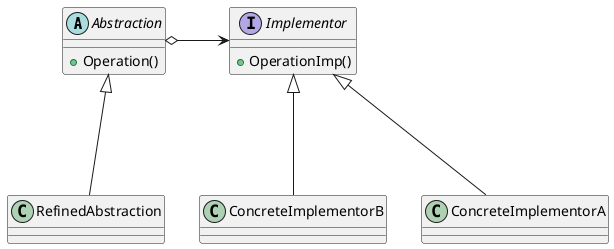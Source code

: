 @startuml
abstract Abstraction{
+Operation()
}
RefinedAbstraction-up--|>Abstraction
interface Implementor{
+OperationImp()
}
ConcreteImplementorA-up--|>Implementor
ConcreteImplementorB-up--|>Implementor

Abstraction o-> Implementor

@enduml